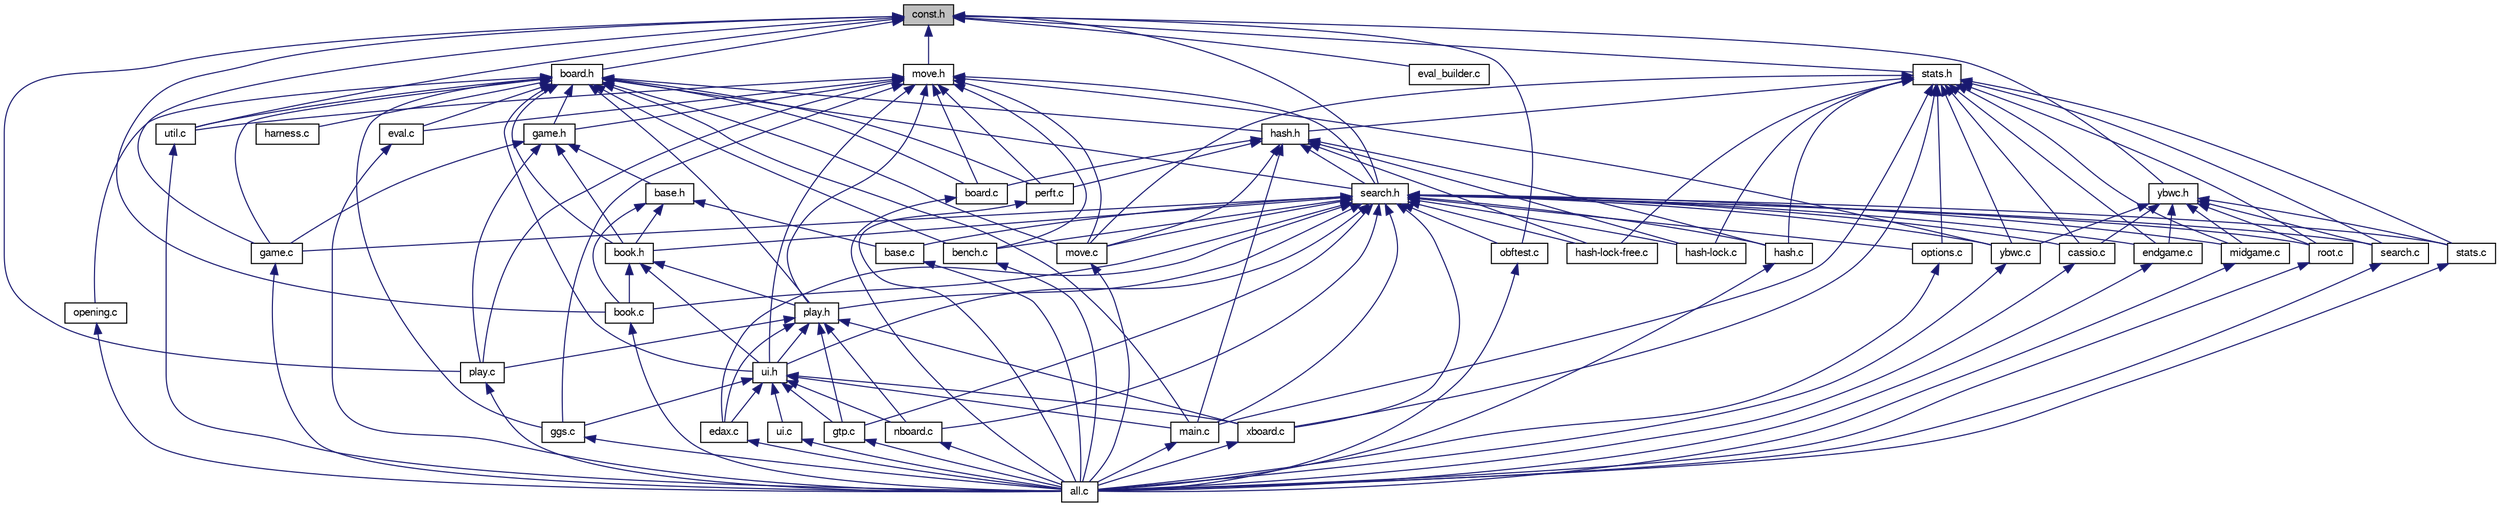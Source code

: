 digraph "const.h"
{
 // LATEX_PDF_SIZE
  bgcolor="transparent";
  edge [fontname="FreeSans",fontsize="10",labelfontname="FreeSans",labelfontsize="10"];
  node [fontname="FreeSans",fontsize="10",shape=record];
  Node1 [label="const.h",height=0.2,width=0.4,color="black", fillcolor="grey75", style="filled", fontcolor="black",tooltip=" "];
  Node1 -> Node2 [dir="back",color="midnightblue",fontsize="10",style="solid",fontname="FreeSans"];
  Node2 [label="board.h",height=0.2,width=0.4,color="black",URL="$board_8h.html",tooltip=" "];
  Node2 -> Node3 [dir="back",color="midnightblue",fontsize="10",style="solid",fontname="FreeSans"];
  Node3 [label="bench.c",height=0.2,width=0.4,color="black",URL="$bench_8c.html",tooltip=" "];
  Node3 -> Node4 [dir="back",color="midnightblue",fontsize="10",style="solid",fontname="FreeSans"];
  Node4 [label="all.c",height=0.2,width=0.4,color="black",URL="$all_8c.html",tooltip="Gather all other files to facilitate compiler inter-procedural optimization."];
  Node2 -> Node5 [dir="back",color="midnightblue",fontsize="10",style="solid",fontname="FreeSans"];
  Node5 [label="board.c",height=0.2,width=0.4,color="black",URL="$board_8c.html",tooltip=" "];
  Node5 -> Node4 [dir="back",color="midnightblue",fontsize="10",style="solid",fontname="FreeSans"];
  Node2 -> Node6 [dir="back",color="midnightblue",fontsize="10",style="solid",fontname="FreeSans"];
  Node6 [label="book.h",height=0.2,width=0.4,color="black",URL="$book_8h.html",tooltip=" "];
  Node6 -> Node7 [dir="back",color="midnightblue",fontsize="10",style="solid",fontname="FreeSans"];
  Node7 [label="book.c",height=0.2,width=0.4,color="black",URL="$book_8c.html",tooltip=" "];
  Node7 -> Node4 [dir="back",color="midnightblue",fontsize="10",style="solid",fontname="FreeSans"];
  Node6 -> Node8 [dir="back",color="midnightblue",fontsize="10",style="solid",fontname="FreeSans"];
  Node8 [label="play.h",height=0.2,width=0.4,color="black",URL="$play_8h.html",tooltip="Edax play control - header file."];
  Node8 -> Node9 [dir="back",color="midnightblue",fontsize="10",style="solid",fontname="FreeSans"];
  Node9 [label="edax.c",height=0.2,width=0.4,color="black",URL="$edax_8c.html",tooltip="Edax protocol."];
  Node9 -> Node4 [dir="back",color="midnightblue",fontsize="10",style="solid",fontname="FreeSans"];
  Node8 -> Node10 [dir="back",color="midnightblue",fontsize="10",style="solid",fontname="FreeSans"];
  Node10 [label="gtp.c",height=0.2,width=0.4,color="black",URL="$gtp_8c.html",tooltip=" "];
  Node10 -> Node4 [dir="back",color="midnightblue",fontsize="10",style="solid",fontname="FreeSans"];
  Node8 -> Node11 [dir="back",color="midnightblue",fontsize="10",style="solid",fontname="FreeSans"];
  Node11 [label="nboard.c",height=0.2,width=0.4,color="black",URL="$nboard_8c.html",tooltip=" "];
  Node11 -> Node4 [dir="back",color="midnightblue",fontsize="10",style="solid",fontname="FreeSans"];
  Node8 -> Node12 [dir="back",color="midnightblue",fontsize="10",style="solid",fontname="FreeSans"];
  Node12 [label="play.c",height=0.2,width=0.4,color="black",URL="$play_8c.html",tooltip=" "];
  Node12 -> Node4 [dir="back",color="midnightblue",fontsize="10",style="solid",fontname="FreeSans"];
  Node8 -> Node13 [dir="back",color="midnightblue",fontsize="10",style="solid",fontname="FreeSans"];
  Node13 [label="ui.h",height=0.2,width=0.4,color="black",URL="$ui_8h.html",tooltip="User interface header."];
  Node13 -> Node9 [dir="back",color="midnightblue",fontsize="10",style="solid",fontname="FreeSans"];
  Node13 -> Node14 [dir="back",color="midnightblue",fontsize="10",style="solid",fontname="FreeSans"];
  Node14 [label="ggs.c",height=0.2,width=0.4,color="black",URL="$ggs_8c.html",tooltip=" "];
  Node14 -> Node4 [dir="back",color="midnightblue",fontsize="10",style="solid",fontname="FreeSans"];
  Node13 -> Node10 [dir="back",color="midnightblue",fontsize="10",style="solid",fontname="FreeSans"];
  Node13 -> Node15 [dir="back",color="midnightblue",fontsize="10",style="solid",fontname="FreeSans"];
  Node15 [label="main.c",height=0.2,width=0.4,color="black",URL="$main_8c.html",tooltip="Main file."];
  Node15 -> Node4 [dir="back",color="midnightblue",fontsize="10",style="solid",fontname="FreeSans"];
  Node13 -> Node11 [dir="back",color="midnightblue",fontsize="10",style="solid",fontname="FreeSans"];
  Node13 -> Node16 [dir="back",color="midnightblue",fontsize="10",style="solid",fontname="FreeSans"];
  Node16 [label="ui.c",height=0.2,width=0.4,color="black",URL="$ui_8c.html",tooltip="User interface."];
  Node16 -> Node4 [dir="back",color="midnightblue",fontsize="10",style="solid",fontname="FreeSans"];
  Node13 -> Node17 [dir="back",color="midnightblue",fontsize="10",style="solid",fontname="FreeSans"];
  Node17 [label="xboard.c",height=0.2,width=0.4,color="black",URL="$xboard_8c.html",tooltip="xboard protocol."];
  Node17 -> Node4 [dir="back",color="midnightblue",fontsize="10",style="solid",fontname="FreeSans"];
  Node8 -> Node17 [dir="back",color="midnightblue",fontsize="10",style="solid",fontname="FreeSans"];
  Node6 -> Node13 [dir="back",color="midnightblue",fontsize="10",style="solid",fontname="FreeSans"];
  Node2 -> Node18 [dir="back",color="midnightblue",fontsize="10",style="solid",fontname="FreeSans"];
  Node18 [label="eval.c",height=0.2,width=0.4,color="black",URL="$eval_8c.html",tooltip=" "];
  Node18 -> Node4 [dir="back",color="midnightblue",fontsize="10",style="solid",fontname="FreeSans"];
  Node2 -> Node19 [dir="back",color="midnightblue",fontsize="10",style="solid",fontname="FreeSans"];
  Node19 [label="game.c",height=0.2,width=0.4,color="black",URL="$game_8c.html",tooltip=" "];
  Node19 -> Node4 [dir="back",color="midnightblue",fontsize="10",style="solid",fontname="FreeSans"];
  Node2 -> Node20 [dir="back",color="midnightblue",fontsize="10",style="solid",fontname="FreeSans"];
  Node20 [label="game.h",height=0.2,width=0.4,color="black",URL="$game_8h.html",tooltip=" "];
  Node20 -> Node21 [dir="back",color="midnightblue",fontsize="10",style="solid",fontname="FreeSans"];
  Node21 [label="base.h",height=0.2,width=0.4,color="black",URL="$base_8h.html",tooltip=" "];
  Node21 -> Node22 [dir="back",color="midnightblue",fontsize="10",style="solid",fontname="FreeSans"];
  Node22 [label="base.c",height=0.2,width=0.4,color="black",URL="$base_8c.html",tooltip=" "];
  Node22 -> Node4 [dir="back",color="midnightblue",fontsize="10",style="solid",fontname="FreeSans"];
  Node21 -> Node7 [dir="back",color="midnightblue",fontsize="10",style="solid",fontname="FreeSans"];
  Node21 -> Node6 [dir="back",color="midnightblue",fontsize="10",style="solid",fontname="FreeSans"];
  Node20 -> Node6 [dir="back",color="midnightblue",fontsize="10",style="solid",fontname="FreeSans"];
  Node20 -> Node19 [dir="back",color="midnightblue",fontsize="10",style="solid",fontname="FreeSans"];
  Node20 -> Node12 [dir="back",color="midnightblue",fontsize="10",style="solid",fontname="FreeSans"];
  Node2 -> Node14 [dir="back",color="midnightblue",fontsize="10",style="solid",fontname="FreeSans"];
  Node2 -> Node23 [dir="back",color="midnightblue",fontsize="10",style="solid",fontname="FreeSans"];
  Node23 [label="harness.c",height=0.2,width=0.4,color="black",URL="$harness_8c.html",tooltip=" "];
  Node2 -> Node24 [dir="back",color="midnightblue",fontsize="10",style="solid",fontname="FreeSans"];
  Node24 [label="hash.h",height=0.2,width=0.4,color="black",URL="$hash_8h.html",tooltip=" "];
  Node24 -> Node5 [dir="back",color="midnightblue",fontsize="10",style="solid",fontname="FreeSans"];
  Node24 -> Node25 [dir="back",color="midnightblue",fontsize="10",style="solid",fontname="FreeSans"];
  Node25 [label="hash-lock-free.c",height=0.2,width=0.4,color="black",URL="$hash-lock-free_8c.html",tooltip=" "];
  Node24 -> Node26 [dir="back",color="midnightblue",fontsize="10",style="solid",fontname="FreeSans"];
  Node26 [label="hash-lock.c",height=0.2,width=0.4,color="black",URL="$hash-lock_8c.html",tooltip=" "];
  Node24 -> Node27 [dir="back",color="midnightblue",fontsize="10",style="solid",fontname="FreeSans"];
  Node27 [label="hash.c",height=0.2,width=0.4,color="black",URL="$hash_8c.html",tooltip="Lock-free transposition table."];
  Node27 -> Node4 [dir="back",color="midnightblue",fontsize="10",style="solid",fontname="FreeSans"];
  Node24 -> Node15 [dir="back",color="midnightblue",fontsize="10",style="solid",fontname="FreeSans"];
  Node24 -> Node28 [dir="back",color="midnightblue",fontsize="10",style="solid",fontname="FreeSans"];
  Node28 [label="move.c",height=0.2,width=0.4,color="black",URL="$move_8c.html",tooltip="Move & list of moves management."];
  Node28 -> Node4 [dir="back",color="midnightblue",fontsize="10",style="solid",fontname="FreeSans"];
  Node24 -> Node29 [dir="back",color="midnightblue",fontsize="10",style="solid",fontname="FreeSans"];
  Node29 [label="perft.c",height=0.2,width=0.4,color="black",URL="$perft_8c.html",tooltip="Move generator test."];
  Node29 -> Node4 [dir="back",color="midnightblue",fontsize="10",style="solid",fontname="FreeSans"];
  Node24 -> Node30 [dir="back",color="midnightblue",fontsize="10",style="solid",fontname="FreeSans"];
  Node30 [label="search.h",height=0.2,width=0.4,color="black",URL="$search_8h.html",tooltip=" "];
  Node30 -> Node22 [dir="back",color="midnightblue",fontsize="10",style="solid",fontname="FreeSans"];
  Node30 -> Node3 [dir="back",color="midnightblue",fontsize="10",style="solid",fontname="FreeSans"];
  Node30 -> Node7 [dir="back",color="midnightblue",fontsize="10",style="solid",fontname="FreeSans"];
  Node30 -> Node6 [dir="back",color="midnightblue",fontsize="10",style="solid",fontname="FreeSans"];
  Node30 -> Node31 [dir="back",color="midnightblue",fontsize="10",style="solid",fontname="FreeSans"];
  Node31 [label="cassio.c",height=0.2,width=0.4,color="black",URL="$cassio_8c.html",tooltip=" "];
  Node31 -> Node4 [dir="back",color="midnightblue",fontsize="10",style="solid",fontname="FreeSans"];
  Node30 -> Node9 [dir="back",color="midnightblue",fontsize="10",style="solid",fontname="FreeSans"];
  Node30 -> Node32 [dir="back",color="midnightblue",fontsize="10",style="solid",fontname="FreeSans"];
  Node32 [label="endgame.c",height=0.2,width=0.4,color="black",URL="$endgame_8c.html",tooltip=" "];
  Node32 -> Node4 [dir="back",color="midnightblue",fontsize="10",style="solid",fontname="FreeSans"];
  Node30 -> Node19 [dir="back",color="midnightblue",fontsize="10",style="solid",fontname="FreeSans"];
  Node30 -> Node10 [dir="back",color="midnightblue",fontsize="10",style="solid",fontname="FreeSans"];
  Node30 -> Node25 [dir="back",color="midnightblue",fontsize="10",style="solid",fontname="FreeSans"];
  Node30 -> Node26 [dir="back",color="midnightblue",fontsize="10",style="solid",fontname="FreeSans"];
  Node30 -> Node27 [dir="back",color="midnightblue",fontsize="10",style="solid",fontname="FreeSans"];
  Node30 -> Node15 [dir="back",color="midnightblue",fontsize="10",style="solid",fontname="FreeSans"];
  Node30 -> Node33 [dir="back",color="midnightblue",fontsize="10",style="solid",fontname="FreeSans"];
  Node33 [label="midgame.c",height=0.2,width=0.4,color="black",URL="$midgame_8c.html",tooltip=" "];
  Node33 -> Node4 [dir="back",color="midnightblue",fontsize="10",style="solid",fontname="FreeSans"];
  Node30 -> Node28 [dir="back",color="midnightblue",fontsize="10",style="solid",fontname="FreeSans"];
  Node30 -> Node11 [dir="back",color="midnightblue",fontsize="10",style="solid",fontname="FreeSans"];
  Node30 -> Node34 [dir="back",color="midnightblue",fontsize="10",style="solid",fontname="FreeSans"];
  Node34 [label="obftest.c",height=0.2,width=0.4,color="black",URL="$obftest_8c.html",tooltip="Testing Edax from Othello Board Files (OBF)."];
  Node34 -> Node4 [dir="back",color="midnightblue",fontsize="10",style="solid",fontname="FreeSans"];
  Node30 -> Node35 [dir="back",color="midnightblue",fontsize="10",style="solid",fontname="FreeSans"];
  Node35 [label="options.c",height=0.2,width=0.4,color="black",URL="$options_8c.html",tooltip=" "];
  Node35 -> Node4 [dir="back",color="midnightblue",fontsize="10",style="solid",fontname="FreeSans"];
  Node30 -> Node8 [dir="back",color="midnightblue",fontsize="10",style="solid",fontname="FreeSans"];
  Node30 -> Node36 [dir="back",color="midnightblue",fontsize="10",style="solid",fontname="FreeSans"];
  Node36 [label="root.c",height=0.2,width=0.4,color="black",URL="$root_8c.html",tooltip=" "];
  Node36 -> Node4 [dir="back",color="midnightblue",fontsize="10",style="solid",fontname="FreeSans"];
  Node30 -> Node37 [dir="back",color="midnightblue",fontsize="10",style="solid",fontname="FreeSans"];
  Node37 [label="search.c",height=0.2,width=0.4,color="black",URL="$search_8c.html",tooltip=" "];
  Node37 -> Node4 [dir="back",color="midnightblue",fontsize="10",style="solid",fontname="FreeSans"];
  Node30 -> Node38 [dir="back",color="midnightblue",fontsize="10",style="solid",fontname="FreeSans"];
  Node38 [label="stats.c",height=0.2,width=0.4,color="black",URL="$stats_8c.html",tooltip="Statistics."];
  Node38 -> Node4 [dir="back",color="midnightblue",fontsize="10",style="solid",fontname="FreeSans"];
  Node30 -> Node13 [dir="back",color="midnightblue",fontsize="10",style="solid",fontname="FreeSans"];
  Node30 -> Node17 [dir="back",color="midnightblue",fontsize="10",style="solid",fontname="FreeSans"];
  Node30 -> Node39 [dir="back",color="midnightblue",fontsize="10",style="solid",fontname="FreeSans"];
  Node39 [label="ybwc.c",height=0.2,width=0.4,color="black",URL="$ybwc_8c.html",tooltip="Parallel search."];
  Node39 -> Node4 [dir="back",color="midnightblue",fontsize="10",style="solid",fontname="FreeSans"];
  Node2 -> Node15 [dir="back",color="midnightblue",fontsize="10",style="solid",fontname="FreeSans"];
  Node2 -> Node28 [dir="back",color="midnightblue",fontsize="10",style="solid",fontname="FreeSans"];
  Node2 -> Node40 [dir="back",color="midnightblue",fontsize="10",style="solid",fontname="FreeSans"];
  Node40 [label="opening.c",height=0.2,width=0.4,color="black",URL="$opening_8c.html",tooltip=" "];
  Node40 -> Node4 [dir="back",color="midnightblue",fontsize="10",style="solid",fontname="FreeSans"];
  Node2 -> Node29 [dir="back",color="midnightblue",fontsize="10",style="solid",fontname="FreeSans"];
  Node2 -> Node8 [dir="back",color="midnightblue",fontsize="10",style="solid",fontname="FreeSans"];
  Node2 -> Node30 [dir="back",color="midnightblue",fontsize="10",style="solid",fontname="FreeSans"];
  Node2 -> Node13 [dir="back",color="midnightblue",fontsize="10",style="solid",fontname="FreeSans"];
  Node2 -> Node41 [dir="back",color="midnightblue",fontsize="10",style="solid",fontname="FreeSans"];
  Node41 [label="util.c",height=0.2,width=0.4,color="black",URL="$util_8c.html",tooltip="Various utilities."];
  Node41 -> Node4 [dir="back",color="midnightblue",fontsize="10",style="solid",fontname="FreeSans"];
  Node1 -> Node7 [dir="back",color="midnightblue",fontsize="10",style="solid",fontname="FreeSans"];
  Node1 -> Node42 [dir="back",color="midnightblue",fontsize="10",style="solid",fontname="FreeSans"];
  Node42 [label="eval_builder.c",height=0.2,width=0.4,color="black",URL="$eval__builder_8c.html",tooltip=" "];
  Node1 -> Node19 [dir="back",color="midnightblue",fontsize="10",style="solid",fontname="FreeSans"];
  Node1 -> Node43 [dir="back",color="midnightblue",fontsize="10",style="solid",fontname="FreeSans"];
  Node43 [label="move.h",height=0.2,width=0.4,color="black",URL="$move_8h.html",tooltip=" "];
  Node43 -> Node3 [dir="back",color="midnightblue",fontsize="10",style="solid",fontname="FreeSans"];
  Node43 -> Node5 [dir="back",color="midnightblue",fontsize="10",style="solid",fontname="FreeSans"];
  Node43 -> Node18 [dir="back",color="midnightblue",fontsize="10",style="solid",fontname="FreeSans"];
  Node43 -> Node20 [dir="back",color="midnightblue",fontsize="10",style="solid",fontname="FreeSans"];
  Node43 -> Node14 [dir="back",color="midnightblue",fontsize="10",style="solid",fontname="FreeSans"];
  Node43 -> Node28 [dir="back",color="midnightblue",fontsize="10",style="solid",fontname="FreeSans"];
  Node43 -> Node29 [dir="back",color="midnightblue",fontsize="10",style="solid",fontname="FreeSans"];
  Node43 -> Node12 [dir="back",color="midnightblue",fontsize="10",style="solid",fontname="FreeSans"];
  Node43 -> Node8 [dir="back",color="midnightblue",fontsize="10",style="solid",fontname="FreeSans"];
  Node43 -> Node30 [dir="back",color="midnightblue",fontsize="10",style="solid",fontname="FreeSans"];
  Node43 -> Node13 [dir="back",color="midnightblue",fontsize="10",style="solid",fontname="FreeSans"];
  Node43 -> Node41 [dir="back",color="midnightblue",fontsize="10",style="solid",fontname="FreeSans"];
  Node43 -> Node39 [dir="back",color="midnightblue",fontsize="10",style="solid",fontname="FreeSans"];
  Node1 -> Node34 [dir="back",color="midnightblue",fontsize="10",style="solid",fontname="FreeSans"];
  Node1 -> Node12 [dir="back",color="midnightblue",fontsize="10",style="solid",fontname="FreeSans"];
  Node1 -> Node30 [dir="back",color="midnightblue",fontsize="10",style="solid",fontname="FreeSans"];
  Node1 -> Node44 [dir="back",color="midnightblue",fontsize="10",style="solid",fontname="FreeSans"];
  Node44 [label="stats.h",height=0.2,width=0.4,color="black",URL="$stats_8h.html",tooltip="Statistics header."];
  Node44 -> Node31 [dir="back",color="midnightblue",fontsize="10",style="solid",fontname="FreeSans"];
  Node44 -> Node32 [dir="back",color="midnightblue",fontsize="10",style="solid",fontname="FreeSans"];
  Node44 -> Node25 [dir="back",color="midnightblue",fontsize="10",style="solid",fontname="FreeSans"];
  Node44 -> Node26 [dir="back",color="midnightblue",fontsize="10",style="solid",fontname="FreeSans"];
  Node44 -> Node27 [dir="back",color="midnightblue",fontsize="10",style="solid",fontname="FreeSans"];
  Node44 -> Node24 [dir="back",color="midnightblue",fontsize="10",style="solid",fontname="FreeSans"];
  Node44 -> Node15 [dir="back",color="midnightblue",fontsize="10",style="solid",fontname="FreeSans"];
  Node44 -> Node33 [dir="back",color="midnightblue",fontsize="10",style="solid",fontname="FreeSans"];
  Node44 -> Node28 [dir="back",color="midnightblue",fontsize="10",style="solid",fontname="FreeSans"];
  Node44 -> Node35 [dir="back",color="midnightblue",fontsize="10",style="solid",fontname="FreeSans"];
  Node44 -> Node36 [dir="back",color="midnightblue",fontsize="10",style="solid",fontname="FreeSans"];
  Node44 -> Node37 [dir="back",color="midnightblue",fontsize="10",style="solid",fontname="FreeSans"];
  Node44 -> Node38 [dir="back",color="midnightblue",fontsize="10",style="solid",fontname="FreeSans"];
  Node44 -> Node17 [dir="back",color="midnightblue",fontsize="10",style="solid",fontname="FreeSans"];
  Node44 -> Node39 [dir="back",color="midnightblue",fontsize="10",style="solid",fontname="FreeSans"];
  Node1 -> Node41 [dir="back",color="midnightblue",fontsize="10",style="solid",fontname="FreeSans"];
  Node1 -> Node45 [dir="back",color="midnightblue",fontsize="10",style="solid",fontname="FreeSans"];
  Node45 [label="ybwc.h",height=0.2,width=0.4,color="black",URL="$ybwc_8h.html",tooltip="Parallel search header."];
  Node45 -> Node31 [dir="back",color="midnightblue",fontsize="10",style="solid",fontname="FreeSans"];
  Node45 -> Node32 [dir="back",color="midnightblue",fontsize="10",style="solid",fontname="FreeSans"];
  Node45 -> Node33 [dir="back",color="midnightblue",fontsize="10",style="solid",fontname="FreeSans"];
  Node45 -> Node36 [dir="back",color="midnightblue",fontsize="10",style="solid",fontname="FreeSans"];
  Node45 -> Node37 [dir="back",color="midnightblue",fontsize="10",style="solid",fontname="FreeSans"];
  Node45 -> Node38 [dir="back",color="midnightblue",fontsize="10",style="solid",fontname="FreeSans"];
  Node45 -> Node39 [dir="back",color="midnightblue",fontsize="10",style="solid",fontname="FreeSans"];
}
